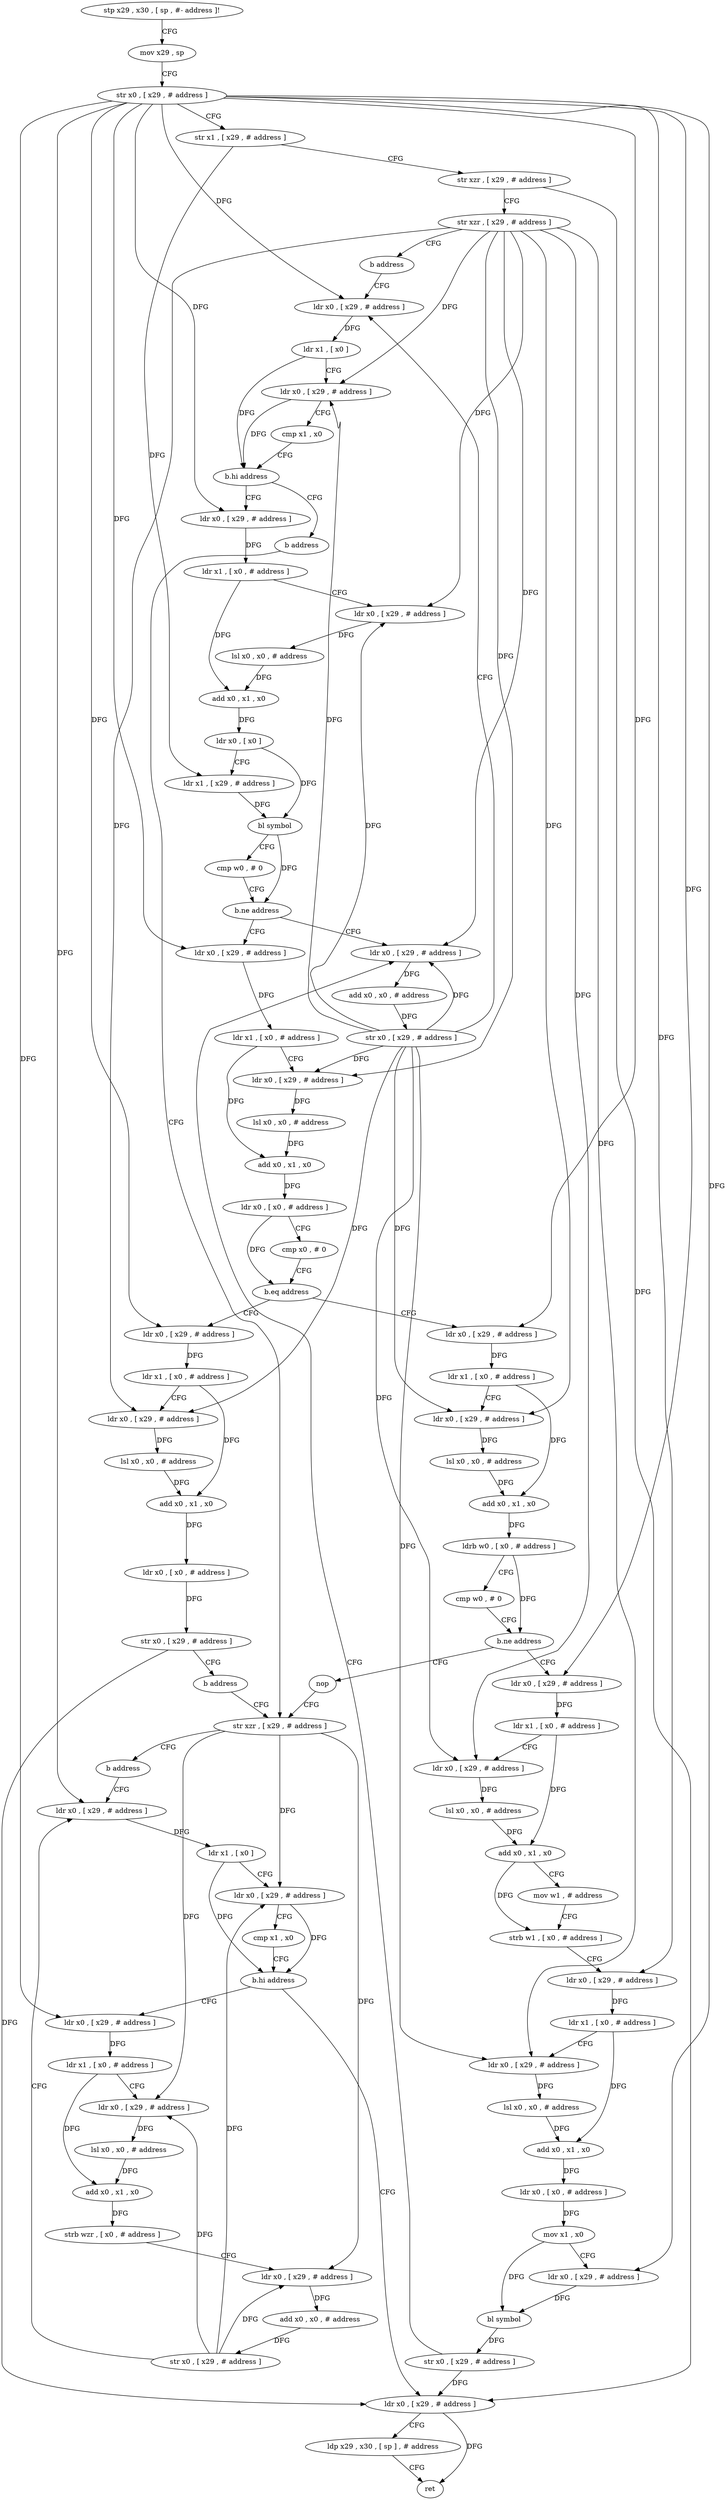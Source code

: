 digraph "func" {
"181732" [label = "stp x29 , x30 , [ sp , #- address ]!" ]
"181736" [label = "mov x29 , sp" ]
"181740" [label = "str x0 , [ x29 , # address ]" ]
"181744" [label = "str x1 , [ x29 , # address ]" ]
"181748" [label = "str xzr , [ x29 , # address ]" ]
"181752" [label = "str xzr , [ x29 , # address ]" ]
"181756" [label = "b address" ]
"181976" [label = "ldr x0 , [ x29 , # address ]" ]
"181980" [label = "ldr x1 , [ x0 ]" ]
"181984" [label = "ldr x0 , [ x29 , # address ]" ]
"181988" [label = "cmp x1 , x0" ]
"181992" [label = "b.hi address" ]
"181760" [label = "ldr x0 , [ x29 , # address ]" ]
"181996" [label = "b address" ]
"181764" [label = "ldr x1 , [ x0 , # address ]" ]
"181768" [label = "ldr x0 , [ x29 , # address ]" ]
"181772" [label = "lsl x0 , x0 , # address" ]
"181776" [label = "add x0 , x1 , x0" ]
"181780" [label = "ldr x0 , [ x0 ]" ]
"181784" [label = "ldr x1 , [ x29 , # address ]" ]
"181788" [label = "bl symbol" ]
"181792" [label = "cmp w0 , # 0" ]
"181796" [label = "b.ne address" ]
"181964" [label = "ldr x0 , [ x29 , # address ]" ]
"181800" [label = "ldr x0 , [ x29 , # address ]" ]
"182004" [label = "str xzr , [ x29 , # address ]" ]
"181968" [label = "add x0 , x0 , # address" ]
"181972" [label = "str x0 , [ x29 , # address ]" ]
"181804" [label = "ldr x1 , [ x0 , # address ]" ]
"181808" [label = "ldr x0 , [ x29 , # address ]" ]
"181812" [label = "lsl x0 , x0 , # address" ]
"181816" [label = "add x0 , x1 , x0" ]
"181820" [label = "ldr x0 , [ x0 , # address ]" ]
"181824" [label = "cmp x0 , # 0" ]
"181828" [label = "b.eq address" ]
"181864" [label = "ldr x0 , [ x29 , # address ]" ]
"181832" [label = "ldr x0 , [ x29 , # address ]" ]
"182008" [label = "b address" ]
"182048" [label = "ldr x0 , [ x29 , # address ]" ]
"181868" [label = "ldr x1 , [ x0 , # address ]" ]
"181872" [label = "ldr x0 , [ x29 , # address ]" ]
"181876" [label = "lsl x0 , x0 , # address" ]
"181880" [label = "add x0 , x1 , x0" ]
"181884" [label = "ldrb w0 , [ x0 , # address ]" ]
"181888" [label = "cmp w0 , # 0" ]
"181892" [label = "b.ne address" ]
"182000" [label = "nop" ]
"181896" [label = "ldr x0 , [ x29 , # address ]" ]
"181836" [label = "ldr x1 , [ x0 , # address ]" ]
"181840" [label = "ldr x0 , [ x29 , # address ]" ]
"181844" [label = "lsl x0 , x0 , # address" ]
"181848" [label = "add x0 , x1 , x0" ]
"181852" [label = "ldr x0 , [ x0 , # address ]" ]
"181856" [label = "str x0 , [ x29 , # address ]" ]
"181860" [label = "b address" ]
"182052" [label = "ldr x1 , [ x0 ]" ]
"182056" [label = "ldr x0 , [ x29 , # address ]" ]
"182060" [label = "cmp x1 , x0" ]
"182064" [label = "b.hi address" ]
"182012" [label = "ldr x0 , [ x29 , # address ]" ]
"182068" [label = "ldr x0 , [ x29 , # address ]" ]
"181900" [label = "ldr x1 , [ x0 , # address ]" ]
"181904" [label = "ldr x0 , [ x29 , # address ]" ]
"181908" [label = "lsl x0 , x0 , # address" ]
"181912" [label = "add x0 , x1 , x0" ]
"181916" [label = "mov w1 , # address" ]
"181920" [label = "strb w1 , [ x0 , # address ]" ]
"181924" [label = "ldr x0 , [ x29 , # address ]" ]
"181928" [label = "ldr x1 , [ x0 , # address ]" ]
"181932" [label = "ldr x0 , [ x29 , # address ]" ]
"181936" [label = "lsl x0 , x0 , # address" ]
"181940" [label = "add x0 , x1 , x0" ]
"181944" [label = "ldr x0 , [ x0 , # address ]" ]
"181948" [label = "mov x1 , x0" ]
"181952" [label = "ldr x0 , [ x29 , # address ]" ]
"181956" [label = "bl symbol" ]
"181960" [label = "str x0 , [ x29 , # address ]" ]
"182016" [label = "ldr x1 , [ x0 , # address ]" ]
"182020" [label = "ldr x0 , [ x29 , # address ]" ]
"182024" [label = "lsl x0 , x0 , # address" ]
"182028" [label = "add x0 , x1 , x0" ]
"182032" [label = "strb wzr , [ x0 , # address ]" ]
"182036" [label = "ldr x0 , [ x29 , # address ]" ]
"182040" [label = "add x0 , x0 , # address" ]
"182044" [label = "str x0 , [ x29 , # address ]" ]
"182072" [label = "ldp x29 , x30 , [ sp ] , # address" ]
"182076" [label = "ret" ]
"181732" -> "181736" [ label = "CFG" ]
"181736" -> "181740" [ label = "CFG" ]
"181740" -> "181744" [ label = "CFG" ]
"181740" -> "181976" [ label = "DFG" ]
"181740" -> "181760" [ label = "DFG" ]
"181740" -> "181800" [ label = "DFG" ]
"181740" -> "181864" [ label = "DFG" ]
"181740" -> "181832" [ label = "DFG" ]
"181740" -> "182048" [ label = "DFG" ]
"181740" -> "181896" [ label = "DFG" ]
"181740" -> "181924" [ label = "DFG" ]
"181740" -> "181952" [ label = "DFG" ]
"181740" -> "182012" [ label = "DFG" ]
"181744" -> "181748" [ label = "CFG" ]
"181744" -> "181784" [ label = "DFG" ]
"181748" -> "181752" [ label = "CFG" ]
"181748" -> "182068" [ label = "DFG" ]
"181752" -> "181756" [ label = "CFG" ]
"181752" -> "181984" [ label = "DFG" ]
"181752" -> "181768" [ label = "DFG" ]
"181752" -> "181964" [ label = "DFG" ]
"181752" -> "181808" [ label = "DFG" ]
"181752" -> "181872" [ label = "DFG" ]
"181752" -> "181840" [ label = "DFG" ]
"181752" -> "181904" [ label = "DFG" ]
"181752" -> "181932" [ label = "DFG" ]
"181756" -> "181976" [ label = "CFG" ]
"181976" -> "181980" [ label = "DFG" ]
"181980" -> "181984" [ label = "CFG" ]
"181980" -> "181992" [ label = "DFG" ]
"181984" -> "181988" [ label = "CFG" ]
"181984" -> "181992" [ label = "DFG" ]
"181988" -> "181992" [ label = "CFG" ]
"181992" -> "181760" [ label = "CFG" ]
"181992" -> "181996" [ label = "CFG" ]
"181760" -> "181764" [ label = "DFG" ]
"181996" -> "182004" [ label = "CFG" ]
"181764" -> "181768" [ label = "CFG" ]
"181764" -> "181776" [ label = "DFG" ]
"181768" -> "181772" [ label = "DFG" ]
"181772" -> "181776" [ label = "DFG" ]
"181776" -> "181780" [ label = "DFG" ]
"181780" -> "181784" [ label = "CFG" ]
"181780" -> "181788" [ label = "DFG" ]
"181784" -> "181788" [ label = "DFG" ]
"181788" -> "181792" [ label = "CFG" ]
"181788" -> "181796" [ label = "DFG" ]
"181792" -> "181796" [ label = "CFG" ]
"181796" -> "181964" [ label = "CFG" ]
"181796" -> "181800" [ label = "CFG" ]
"181964" -> "181968" [ label = "DFG" ]
"181800" -> "181804" [ label = "DFG" ]
"182004" -> "182008" [ label = "CFG" ]
"182004" -> "182056" [ label = "DFG" ]
"182004" -> "182020" [ label = "DFG" ]
"182004" -> "182036" [ label = "DFG" ]
"181968" -> "181972" [ label = "DFG" ]
"181972" -> "181976" [ label = "CFG" ]
"181972" -> "181984" [ label = "DFG" ]
"181972" -> "181768" [ label = "DFG" ]
"181972" -> "181964" [ label = "DFG" ]
"181972" -> "181808" [ label = "DFG" ]
"181972" -> "181872" [ label = "DFG" ]
"181972" -> "181840" [ label = "DFG" ]
"181972" -> "181904" [ label = "DFG" ]
"181972" -> "181932" [ label = "DFG" ]
"181804" -> "181808" [ label = "CFG" ]
"181804" -> "181816" [ label = "DFG" ]
"181808" -> "181812" [ label = "DFG" ]
"181812" -> "181816" [ label = "DFG" ]
"181816" -> "181820" [ label = "DFG" ]
"181820" -> "181824" [ label = "CFG" ]
"181820" -> "181828" [ label = "DFG" ]
"181824" -> "181828" [ label = "CFG" ]
"181828" -> "181864" [ label = "CFG" ]
"181828" -> "181832" [ label = "CFG" ]
"181864" -> "181868" [ label = "DFG" ]
"181832" -> "181836" [ label = "DFG" ]
"182008" -> "182048" [ label = "CFG" ]
"182048" -> "182052" [ label = "DFG" ]
"181868" -> "181872" [ label = "CFG" ]
"181868" -> "181880" [ label = "DFG" ]
"181872" -> "181876" [ label = "DFG" ]
"181876" -> "181880" [ label = "DFG" ]
"181880" -> "181884" [ label = "DFG" ]
"181884" -> "181888" [ label = "CFG" ]
"181884" -> "181892" [ label = "DFG" ]
"181888" -> "181892" [ label = "CFG" ]
"181892" -> "182000" [ label = "CFG" ]
"181892" -> "181896" [ label = "CFG" ]
"182000" -> "182004" [ label = "CFG" ]
"181896" -> "181900" [ label = "DFG" ]
"181836" -> "181840" [ label = "CFG" ]
"181836" -> "181848" [ label = "DFG" ]
"181840" -> "181844" [ label = "DFG" ]
"181844" -> "181848" [ label = "DFG" ]
"181848" -> "181852" [ label = "DFG" ]
"181852" -> "181856" [ label = "DFG" ]
"181856" -> "181860" [ label = "CFG" ]
"181856" -> "182068" [ label = "DFG" ]
"181860" -> "182004" [ label = "CFG" ]
"182052" -> "182056" [ label = "CFG" ]
"182052" -> "182064" [ label = "DFG" ]
"182056" -> "182060" [ label = "CFG" ]
"182056" -> "182064" [ label = "DFG" ]
"182060" -> "182064" [ label = "CFG" ]
"182064" -> "182012" [ label = "CFG" ]
"182064" -> "182068" [ label = "CFG" ]
"182012" -> "182016" [ label = "DFG" ]
"182068" -> "182072" [ label = "CFG" ]
"182068" -> "182076" [ label = "DFG" ]
"181900" -> "181904" [ label = "CFG" ]
"181900" -> "181912" [ label = "DFG" ]
"181904" -> "181908" [ label = "DFG" ]
"181908" -> "181912" [ label = "DFG" ]
"181912" -> "181916" [ label = "CFG" ]
"181912" -> "181920" [ label = "DFG" ]
"181916" -> "181920" [ label = "CFG" ]
"181920" -> "181924" [ label = "CFG" ]
"181924" -> "181928" [ label = "DFG" ]
"181928" -> "181932" [ label = "CFG" ]
"181928" -> "181940" [ label = "DFG" ]
"181932" -> "181936" [ label = "DFG" ]
"181936" -> "181940" [ label = "DFG" ]
"181940" -> "181944" [ label = "DFG" ]
"181944" -> "181948" [ label = "DFG" ]
"181948" -> "181952" [ label = "CFG" ]
"181948" -> "181956" [ label = "DFG" ]
"181952" -> "181956" [ label = "DFG" ]
"181956" -> "181960" [ label = "DFG" ]
"181960" -> "181964" [ label = "CFG" ]
"181960" -> "182068" [ label = "DFG" ]
"182016" -> "182020" [ label = "CFG" ]
"182016" -> "182028" [ label = "DFG" ]
"182020" -> "182024" [ label = "DFG" ]
"182024" -> "182028" [ label = "DFG" ]
"182028" -> "182032" [ label = "DFG" ]
"182032" -> "182036" [ label = "CFG" ]
"182036" -> "182040" [ label = "DFG" ]
"182040" -> "182044" [ label = "DFG" ]
"182044" -> "182048" [ label = "CFG" ]
"182044" -> "182056" [ label = "DFG" ]
"182044" -> "182020" [ label = "DFG" ]
"182044" -> "182036" [ label = "DFG" ]
"182072" -> "182076" [ label = "CFG" ]
}
